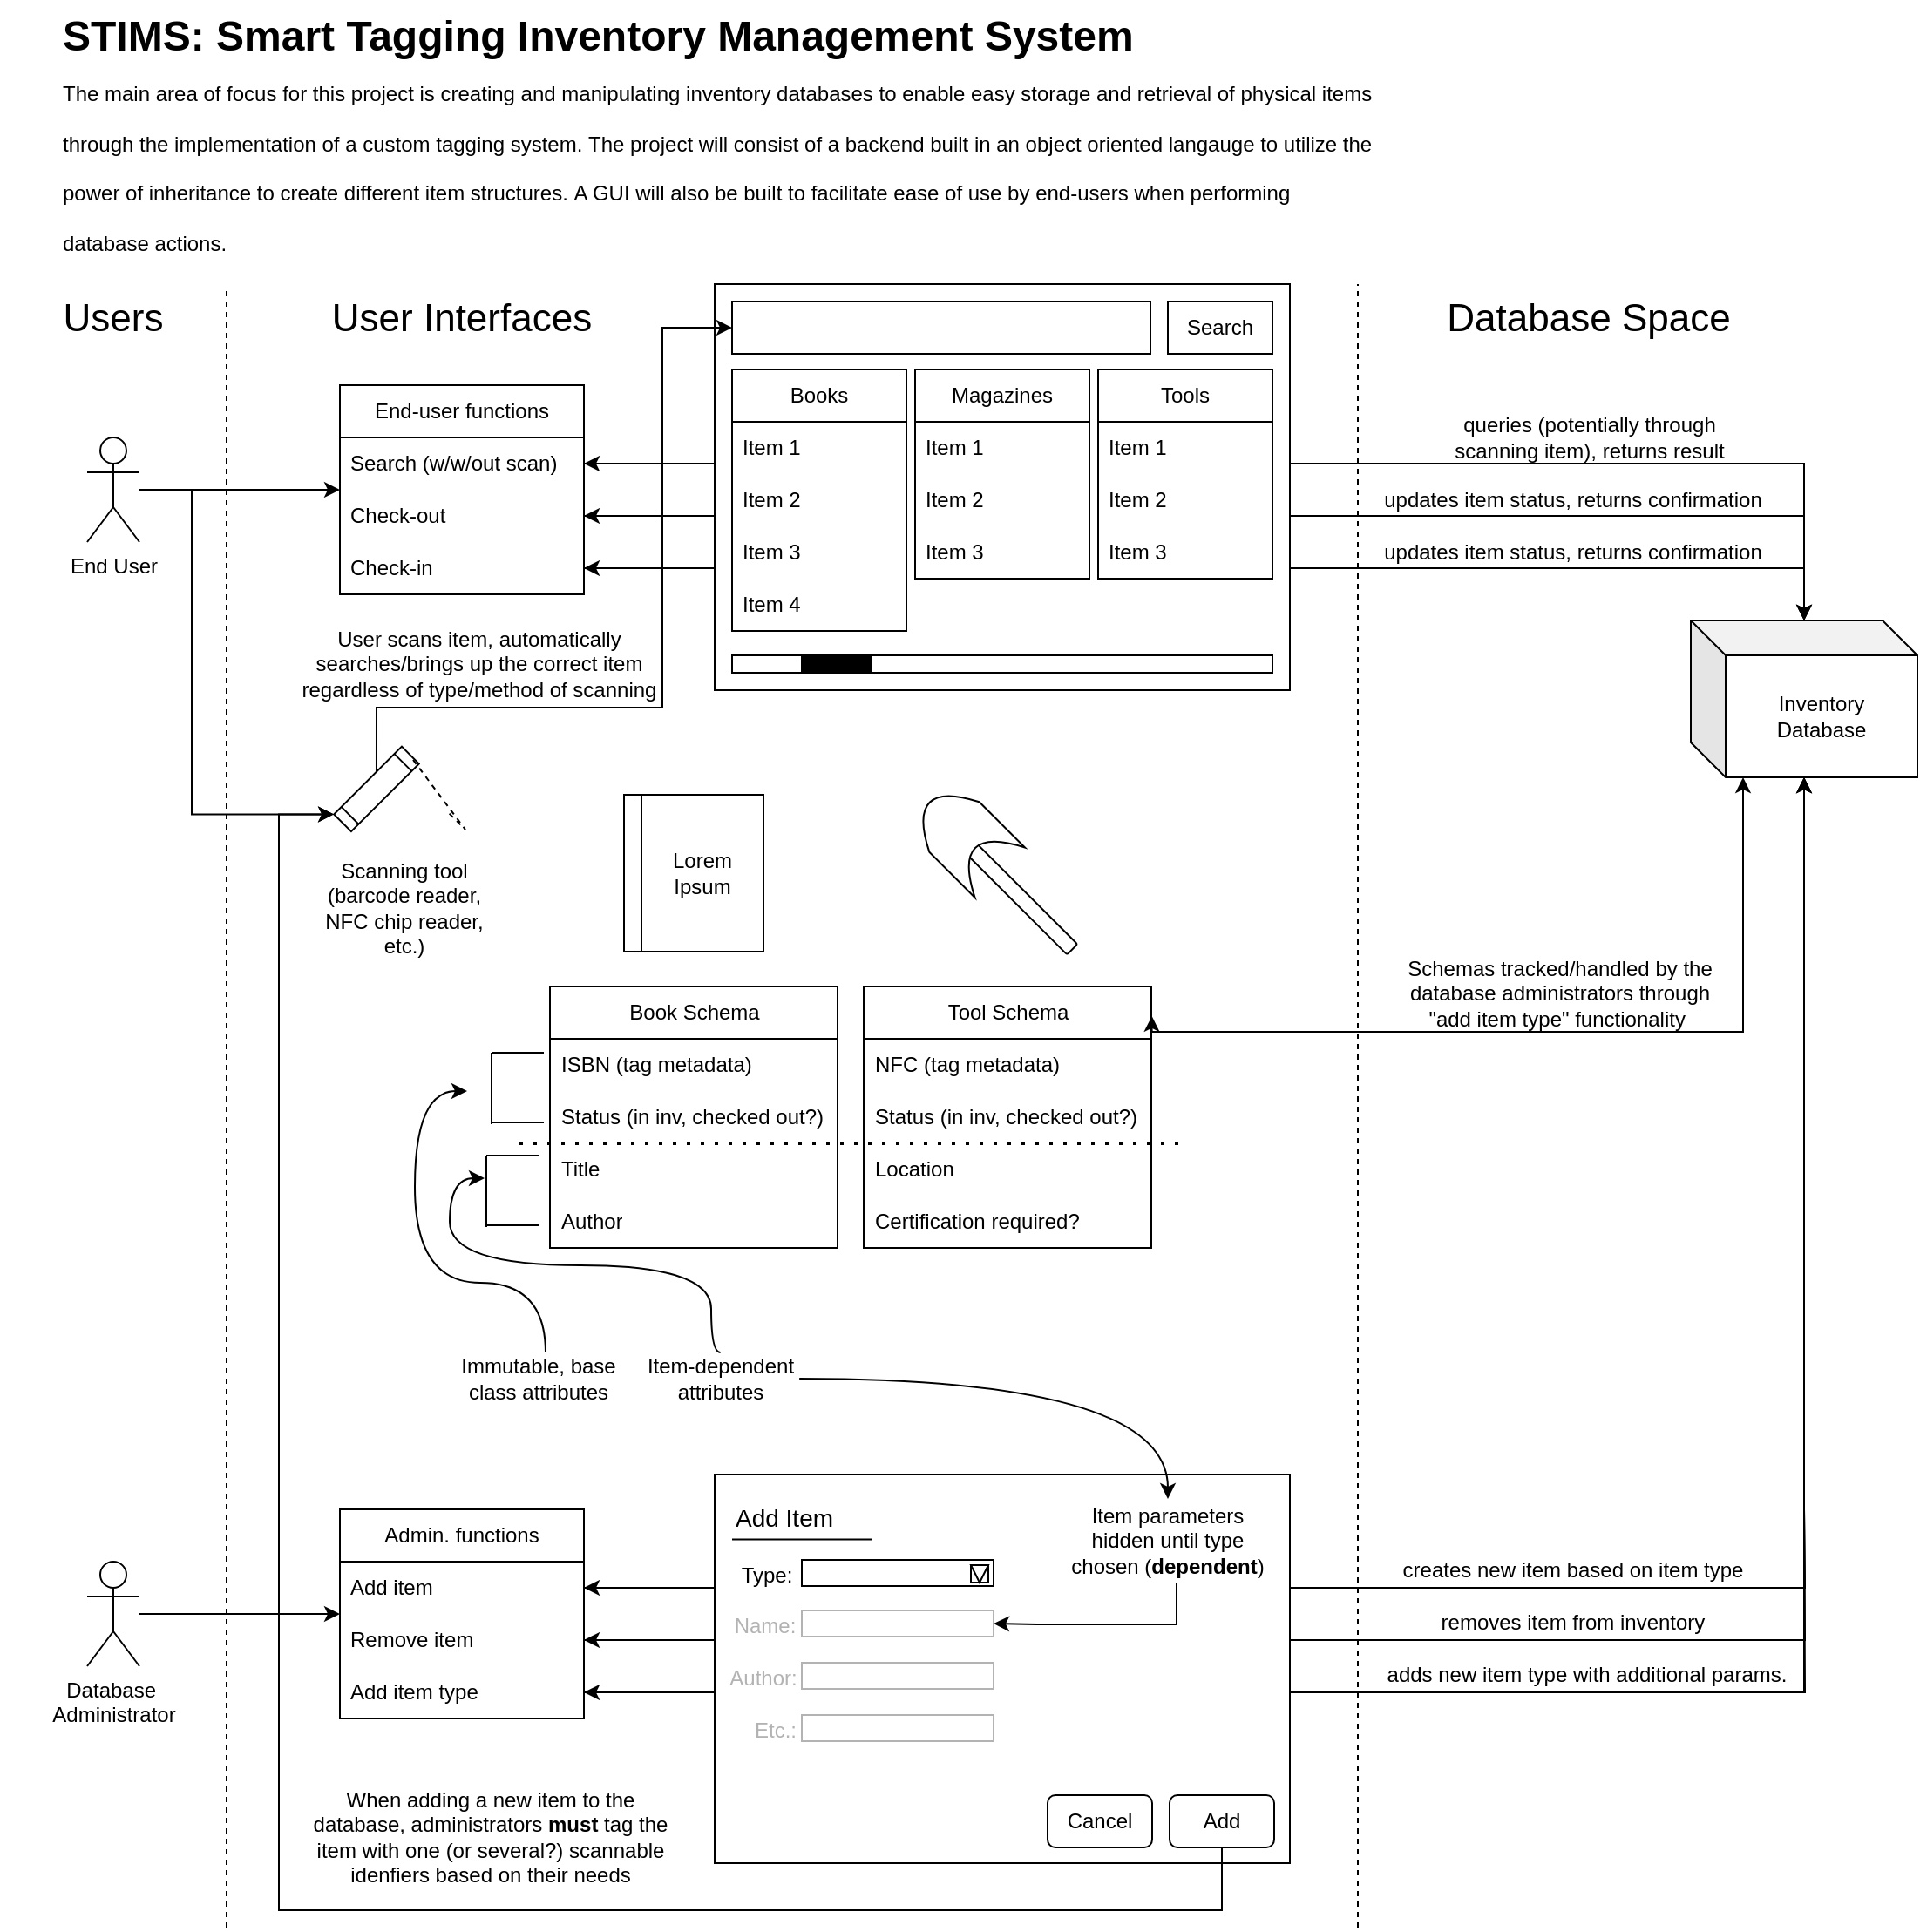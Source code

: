 <mxfile version="24.7.8">
  <diagram name="Page-1" id="jvlIByLQN2yycow2QruO">
    <mxGraphModel dx="1791" dy="2236" grid="1" gridSize="10" guides="1" tooltips="1" connect="1" arrows="1" fold="1" page="1" pageScale="1" pageWidth="850" pageHeight="1100" math="0" shadow="0">
      <root>
        <mxCell id="0" />
        <mxCell id="1" parent="0" />
        <mxCell id="R_dqwmXt6rTbObLlXqyq-1" value="&lt;span style=&quot;color: rgba(0, 0, 0, 0); font-family: monospace; font-size: 0px; text-align: start;&quot;&gt;%3CmxGraphModel%3E%3Croot%3E%3CmxCell%20id%3D%220%22%2F%3E%3CmxCell%20id%3D%221%22%20parent%3D%220%22%2F%3E%3CmxCell%20id%3D%222%22%20style%3D%22edgeStyle%3DorthogonalEdgeStyle%3Brounded%3D0%3BorthogonalLoop%3D1%3BjettySize%3Dauto%3Bhtml%3D1%3B%22%20edge%3D%221%22%20source%3D%223%22%20target%3D%2213%22%20parent%3D%221%22%3E%3CmxGeometry%20relative%3D%221%22%20as%3D%22geometry%22%2F%3E%3C%2FmxCell%3E%3CmxCell%20id%3D%223%22%20value%3D%22End%20User%22%20style%3D%22shape%3DumlActor%3BverticalLabelPosition%3Dbottom%3BverticalAlign%3Dtop%3Bhtml%3D1%3BoutlineConnect%3D0%3B%22%20vertex%3D%221%22%20parent%3D%221%22%3E%3CmxGeometry%20x%3D%22110%22%20y%3D%22165%22%20width%3D%2230%22%20height%3D%2260%22%20as%3D%22geometry%22%2F%3E%3C%2FmxCell%3E%3CmxCell%20id%3D%224%22%20style%3D%22edgeStyle%3DorthogonalEdgeStyle%3Brounded%3D0%3BorthogonalLoop%3D1%3BjettySize%3Dauto%3Bhtml%3D1%3B%22%20edge%3D%221%22%20source%3D%225%22%20target%3D%2220%22%20parent%3D%221%22%3E%3CmxGeometry%20relative%3D%221%22%20as%3D%22geometry%22%2F%3E%3C%2FmxCell%3E%3CmxCell%20id%3D%225%22%20value%3D%22Database%26amp%3Bnbsp%3B%26lt%3Bdiv%26gt%3BAdministrator%26lt%3B%2Fdiv%26gt%3B%22%20style%3D%22shape%3DumlActor%3BverticalLabelPosition%3Dbottom%3BverticalAlign%3Dtop%3Bhtml%3D1%3BoutlineConnect%3D0%3B%22%20vertex%3D%221%22%20parent%3D%221%22%3E%3CmxGeometry%20x%3D%22110%22%20y%3D%22390%22%20width%3D%2230%22%20height%3D%2260%22%20as%3D%22geometry%22%2F%3E%3C%2FmxCell%3E%3CmxCell%20id%3D%226%22%20style%3D%22edgeStyle%3DorthogonalEdgeStyle%3Brounded%3D0%3BorthogonalLoop%3D1%3BjettySize%3Dauto%3Bhtml%3D1%3BentryX%3D1%3BentryY%3D0.5%3BentryDx%3D0%3BentryDy%3D0%3B%22%20edge%3D%221%22%20source%3D%2212%22%20target%3D%2214%22%20parent%3D%221%22%3E%3CmxGeometry%20relative%3D%221%22%20as%3D%22geometry%22%2F%3E%3C%2FmxCell%3E%3CmxCell%20id%3D%227%22%20style%3D%22edgeStyle%3DorthogonalEdgeStyle%3Brounded%3D0%3BorthogonalLoop%3D1%3BjettySize%3Dauto%3Bhtml%3D1%3BentryX%3D1%3BentryY%3D0.5%3BentryDx%3D0%3BentryDy%3D0%3B%22%20edge%3D%221%22%20source%3D%2212%22%20target%3D%2215%22%20parent%3D%221%22%3E%3CmxGeometry%20relative%3D%221%22%20as%3D%22geometry%22%2F%3E%3C%2FmxCell%3E%3CmxCell%20id%3D%228%22%20style%3D%22edgeStyle%3DorthogonalEdgeStyle%3Brounded%3D0%3BorthogonalLoop%3D1%3BjettySize%3Dauto%3Bhtml%3D1%3BentryX%3D1%3BentryY%3D0.5%3BentryDx%3D0%3BentryDy%3D0%3B%22%20edge%3D%221%22%20source%3D%2212%22%20target%3D%2221%22%20parent%3D%221%22%3E%3CmxGeometry%20relative%3D%221%22%20as%3D%22geometry%22%2F%3E%3C%2FmxCell%3E%3CmxCell%20id%3D%229%22%20style%3D%22edgeStyle%3DorthogonalEdgeStyle%3Brounded%3D0%3BorthogonalLoop%3D1%3BjettySize%3Dauto%3Bhtml%3D1%3B%22%20edge%3D%221%22%20source%3D%2212%22%20target%3D%2222%22%20parent%3D%221%22%3E%3CmxGeometry%20relative%3D%221%22%20as%3D%22geometry%22%2F%3E%3C%2FmxCell%3E%3CmxCell%20id%3D%2210%22%20style%3D%22edgeStyle%3DorthogonalEdgeStyle%3Brounded%3D0%3BorthogonalLoop%3D1%3BjettySize%3Dauto%3Bhtml%3D1%3B%22%20edge%3D%221%22%20source%3D%2212%22%20target%3D%2223%22%20parent%3D%221%22%3E%3CmxGeometry%20relative%3D%221%22%20as%3D%22geometry%22%2F%3E%3C%2FmxCell%3E%3CmxCell%20id%3D%2211%22%20style%3D%22edgeStyle%3DorthogonalEdgeStyle%3Brounded%3D0%3BorthogonalLoop%3D1%3BjettySize%3Dauto%3Bhtml%3D1%3BentryX%3D1%3BentryY%3D0.5%3BentryDx%3D0%3BentryDy%3D0%3B%22%20edge%3D%221%22%20source%3D%2212%22%20target%3D%2216%22%20parent%3D%221%22%3E%3CmxGeometry%20relative%3D%221%22%20as%3D%22geometry%22%2F%3E%3C%2FmxCell%3E%3CmxCell%20id%3D%2212%22%20value%3D%22Inventory%26lt%3Bdiv%26gt%3BDatabase%26lt%3B%2Fdiv%26gt%3B%22%20style%3D%22shape%3Dcube%3BwhiteSpace%3Dwrap%3Bhtml%3D1%3BboundedLbl%3D1%3BbackgroundOutline%3D1%3BdarkOpacity%3D0.05%3BdarkOpacity2%3D0.1%3B%22%20vertex%3D%221%22%20parent%3D%221%22%3E%3CmxGeometry%20x%3D%22625%22%20y%3D%22270%22%20width%3D%22130%22%20height%3D%2290%22%20as%3D%22geometry%22%2F%3E%3C%2FmxCell%3E%3CmxCell%20id%3D%2213%22%20value%3D%22End-user%20functions%22%20style%3D%22swimlane%3BfontStyle%3D0%3BchildLayout%3DstackLayout%3Bhorizontal%3D1%3BstartSize%3D30%3BhorizontalStack%3D0%3BresizeParent%3D1%3BresizeParentMax%3D0%3BresizeLast%3D0%3Bcollapsible%3D1%3BmarginBottom%3D0%3BwhiteSpace%3Dwrap%3Bhtml%3D1%3B%22%20vertex%3D%221%22%20parent%3D%221%22%3E%3CmxGeometry%20x%3D%22255%22%20y%3D%22135%22%20width%3D%22140%22%20height%3D%22120%22%20as%3D%22geometry%22%2F%3E%3C%2FmxCell%3E%3CmxCell%20id%3D%2214%22%20value%3D%22Search%20(w%2Fw%2Fout%20scan)%22%20style%3D%22text%3BstrokeColor%3Dnone%3BfillColor%3Dnone%3Balign%3Dleft%3BverticalAlign%3Dmiddle%3BspacingLeft%3D4%3BspacingRight%3D4%3Boverflow%3Dhidden%3Bpoints%3D%5B%5B0%2C0.5%5D%2C%5B1%2C0.5%5D%5D%3BportConstraint%3Deastwest%3Brotatable%3D0%3BwhiteSpace%3Dwrap%3Bhtml%3D1%3B%22%20vertex%3D%221%22%20parent%3D%2213%22%3E%3CmxGeometry%20y%3D%2230%22%20width%3D%22140%22%20height%3D%2230%22%20as%3D%22geometry%22%2F%3E%3C%2FmxCell%3E%3CmxCell%20id%3D%2215%22%20value%3D%22Check-out%22%20style%3D%22text%3BstrokeColor%3Dnone%3BfillColor%3Dnone%3Balign%3Dleft%3BverticalAlign%3Dmiddle%3BspacingLeft%3D4%3BspacingRight%3D4%3Boverflow%3Dhidden%3Bpoints%3D%5B%5B0%2C0.5%5D%2C%5B1%2C0.5%5D%5D%3BportConstraint%3Deastwest%3Brotatable%3D0%3BwhiteSpace%3Dwrap%3Bhtml%3D1%3B%22%20vertex%3D%221%22%20parent%3D%2213%22%3E%3CmxGeometry%20y%3D%2260%22%20width%3D%22140%22%20height%3D%2230%22%20as%3D%22geometry%22%2F%3E%3C%2FmxCell%3E%3CmxCell%20id%3D%2216%22%20value%3D%22Check-in%22%20style%3D%22text%3BstrokeColor%3Dnone%3BfillColor%3Dnone%3Balign%3Dleft%3BverticalAlign%3Dmiddle%3BspacingLeft%3D4%3BspacingRight%3D4%3Boverflow%3Dhidden%3Bpoints%3D%5B%5B0%2C0.5%5D%2C%5B1%2C0.5%5D%5D%3BportConstraint%3Deastwest%3Brotatable%3D0%3BwhiteSpace%3Dwrap%3Bhtml%3D1%3B%22%20vertex%3D%221%22%20parent%3D%2213%22%3E%3CmxGeometry%20y%3D%2290%22%20width%3D%22140%22%20height%3D%2230%22%20as%3D%22geometry%22%2F%3E%3C%2FmxCell%3E%3CmxCell%20id%3D%2217%22%20value%3D%22%22%20style%3D%22endArrow%3Dnone%3Bdashed%3D1%3Bhtml%3D1%3Brounded%3D0%3B%22%20edge%3D%221%22%20parent%3D%221%22%3E%3CmxGeometry%20width%3D%2250%22%20height%3D%2250%22%20relative%3D%221%22%20as%3D%22geometry%22%3E%3CmxPoint%20x%3D%22190%22%20y%3D%22475%22%20as%3D%22sourcePoint%22%2F%3E%3CmxPoint%20x%3D%22190%22%20y%3D%22120%22%20as%3D%22targetPoint%22%2F%3E%3C%2FmxGeometry%3E%3C%2FmxCell%3E%3CmxCell%20id%3D%2218%22%20value%3D%22Users%22%20style%3D%22text%3Bhtml%3D1%3Balign%3Dcenter%3BverticalAlign%3Dmiddle%3BwhiteSpace%3Dwrap%3Brounded%3D0%3BfontSize%3D15%3B%22%20vertex%3D%221%22%20parent%3D%221%22%3E%3CmxGeometry%20x%3D%2275%22%20y%3D%2277%22%20width%3D%22100%22%20height%3D%2240%22%20as%3D%22geometry%22%2F%3E%3C%2FmxCell%3E%3CmxCell%20id%3D%2219%22%20value%3D%22Graphical%20User%20Interface%22%20style%3D%22text%3Bhtml%3D1%3Balign%3Dcenter%3BverticalAlign%3Dmiddle%3BwhiteSpace%3Dwrap%3Brounded%3D0%3BfontSize%3D15%3B%22%20vertex%3D%221%22%20parent%3D%221%22%3E%3CmxGeometry%20x%3D%22240%22%20y%3D%2277%22%20width%3D%22170%22%20height%3D%2240%22%20as%3D%22geometry%22%2F%3E%3C%2FmxCell%3E%3CmxCell%20id%3D%2220%22%20value%3D%22Admin.%20functions%22%20style%3D%22swimlane%3BfontStyle%3D0%3BchildLayout%3DstackLayout%3Bhorizontal%3D1%3BstartSize%3D30%3BhorizontalStack%3D0%3BresizeParent%3D1%3BresizeParentMax%3D0%3BresizeLast%3D0%3Bcollapsible%3D1%3BmarginBottom%3D0%3BwhiteSpace%3Dwrap%3Bhtml%3D1%3B%22%20vertex%3D%221%22%20parent%3D%221%22%3E%3CmxGeometry%20x%3D%22255%22%20y%3D%22360%22%20width%3D%22140%22%20height%3D%22120%22%20as%3D%22geometry%22%2F%3E%3C%2FmxCell%3E%3CmxCell%20id%3D%2221%22%20value%3D%22Add%20item%22%20style%3D%22text%3BstrokeColor%3Dnone%3BfillColor%3Dnone%3Balign%3Dleft%3BverticalAlign%3Dmiddle%3BspacingLeft%3D4%3BspacingRight%3D4%3Boverflow%3Dhidden%3Bpoints%3D%5B%5B0%2C0.5%5D%2C%5B1%2C0.5%5D%5D%3BportConstraint%3Deastwest%3Brotatable%3D0%3BwhiteSpace%3Dwrap%3Bhtml%3D1%3B%22%20vertex%3D%221%22%20parent%3D%2220%22%3E%3CmxGeometry%20y%3D%2230%22%20width%3D%22140%22%20height%3D%2230%22%20as%3D%22geometry%22%2F%3E%3C%2FmxCell%3E%3CmxCell%20id%3D%2222%22%20value%3D%22Remove%20item%22%20style%3D%22text%3BstrokeColor%3Dnone%3BfillColor%3Dnone%3Balign%3Dleft%3BverticalAlign%3Dmiddle%3BspacingLeft%3D4%3BspacingRight%3D4%3Boverflow%3Dhidden%3Bpoints%3D%5B%5B0%2C0.5%5D%2C%5B1%2C0.5%5D%5D%3BportConstraint%3Deastwest%3Brotatable%3D0%3BwhiteSpace%3Dwrap%3Bhtml%3D1%3B%22%20vertex%3D%221%22%20parent%3D%2220%22%3E%3CmxGeometry%20y%3D%2260%22%20width%3D%22140%22%20height%3D%2230%22%20as%3D%22geometry%22%2F%3E%3C%2FmxCell%3E%3CmxCell%20id%3D%2223%22%20value%3D%22Add%20item%20type%22%20style%3D%22text%3BstrokeColor%3Dnone%3BfillColor%3Dnone%3Balign%3Dleft%3BverticalAlign%3Dmiddle%3BspacingLeft%3D4%3BspacingRight%3D4%3Boverflow%3Dhidden%3Bpoints%3D%5B%5B0%2C0.5%5D%2C%5B1%2C0.5%5D%5D%3BportConstraint%3Deastwest%3Brotatable%3D0%3BwhiteSpace%3Dwrap%3Bhtml%3D1%3B%22%20vertex%3D%221%22%20parent%3D%2220%22%3E%3CmxGeometry%20y%3D%2290%22%20width%3D%22140%22%20height%3D%2230%22%20as%3D%22geometry%22%2F%3E%3C%2FmxCell%3E%3CmxCell%20id%3D%2224%22%20value%3D%22%22%20style%3D%22endArrow%3Dnone%3Bdashed%3D1%3Bhtml%3D1%3Brounded%3D0%3B%22%20edge%3D%221%22%20parent%3D%221%22%3E%3CmxGeometry%20width%3D%2250%22%20height%3D%2250%22%20relative%3D%221%22%20as%3D%22geometry%22%3E%3CmxPoint%20x%3D%22440%22%20y%3D%22480%22%20as%3D%22sourcePoint%22%2F%3E%3CmxPoint%20x%3D%22440%22%20y%3D%22120%22%20as%3D%22targetPoint%22%2F%3E%3C%2FmxGeometry%3E%3C%2FmxCell%3E%3CmxCell%20id%3D%2225%22%20value%3D%22Database%20Space%22%20style%3D%22text%3Bhtml%3D1%3Balign%3Dcenter%3BverticalAlign%3Dmiddle%3BwhiteSpace%3Dwrap%3Brounded%3D0%3BfontSize%3D15%3B%22%20vertex%3D%221%22%20parent%3D%221%22%3E%3CmxGeometry%20x%3D%22490%22%20y%3D%2277%22%20width%3D%22135%22%20height%3D%2240%22%20as%3D%22geometry%22%2F%3E%3C%2FmxCell%3E%3CmxCell%20id%3D%2226%22%20style%3D%22edgeStyle%3DorthogonalEdgeStyle%3Brounded%3D0%3BorthogonalLoop%3D1%3BjettySize%3Dauto%3Bhtml%3D1%3B%22%20edge%3D%221%22%20source%3D%2214%22%20target%3D%2212%22%20parent%3D%221%22%3E%3CmxGeometry%20relative%3D%221%22%20as%3D%22geometry%22%2F%3E%3C%2FmxCell%3E%3CmxCell%20id%3D%2227%22%20value%3D%22queries%20(potentially%20through%20scanning%20item)%2C%20returns%20result%22%20style%3D%22text%3Bhtml%3D1%3Balign%3Dcenter%3BverticalAlign%3Dmiddle%3BwhiteSpace%3Dwrap%3Brounded%3D0%3B%22%20vertex%3D%221%22%20parent%3D%221%22%3E%3CmxGeometry%20x%3D%22482.5%22%20y%3D%22150%22%20width%3D%22167.5%22%20height%3D%2230%22%20as%3D%22geometry%22%2F%3E%3C%2FmxCell%3E%3CmxCell%20id%3D%2228%22%20style%3D%22edgeStyle%3DorthogonalEdgeStyle%3Brounded%3D0%3BorthogonalLoop%3D1%3BjettySize%3Dauto%3Bhtml%3D1%3B%22%20edge%3D%221%22%20source%3D%2215%22%20target%3D%2212%22%20parent%3D%221%22%3E%3CmxGeometry%20relative%3D%221%22%20as%3D%22geometry%22%2F%3E%3C%2FmxCell%3E%3CmxCell%20id%3D%2229%22%20value%3D%22updates%20item%20status%2C%20returns%20confirmation%22%20style%3D%22text%3Bhtml%3D1%3Balign%3Dcenter%3BverticalAlign%3Dmiddle%3BwhiteSpace%3Dwrap%3Brounded%3D0%3B%22%20vertex%3D%221%22%20parent%3D%221%22%3E%3CmxGeometry%20x%3D%22425%22%20y%3D%22186%22%20width%3D%22265%22%20height%3D%2230%22%20as%3D%22geometry%22%2F%3E%3C%2FmxCell%3E%3CmxCell%20id%3D%2230%22%20style%3D%22edgeStyle%3DorthogonalEdgeStyle%3Brounded%3D0%3BorthogonalLoop%3D1%3BjettySize%3Dauto%3Bhtml%3D1%3B%22%20edge%3D%221%22%20source%3D%2221%22%20target%3D%2212%22%20parent%3D%221%22%3E%3CmxGeometry%20relative%3D%221%22%20as%3D%22geometry%22%2F%3E%3C%2FmxCell%3E%3CmxCell%20id%3D%2231%22%20style%3D%22edgeStyle%3DorthogonalEdgeStyle%3Brounded%3D0%3BorthogonalLoop%3D1%3BjettySize%3Dauto%3Bhtml%3D1%3B%22%20edge%3D%221%22%20source%3D%2222%22%20target%3D%2212%22%20parent%3D%221%22%3E%3CmxGeometry%20relative%3D%221%22%20as%3D%22geometry%22%2F%3E%3C%2FmxCell%3E%3CmxCell%20id%3D%2232%22%20style%3D%22edgeStyle%3DorthogonalEdgeStyle%3Brounded%3D0%3BorthogonalLoop%3D1%3BjettySize%3Dauto%3Bhtml%3D1%3B%22%20edge%3D%221%22%20source%3D%2223%22%20target%3D%2212%22%20parent%3D%221%22%3E%3CmxGeometry%20relative%3D%221%22%20as%3D%22geometry%22%2F%3E%3C%2FmxCell%3E%3CmxCell%20id%3D%2233%22%20style%3D%22edgeStyle%3DorthogonalEdgeStyle%3Brounded%3D0%3BorthogonalLoop%3D1%3BjettySize%3Dauto%3Bhtml%3D1%3B%22%20edge%3D%221%22%20source%3D%2216%22%20target%3D%2212%22%20parent%3D%221%22%3E%3CmxGeometry%20relative%3D%221%22%20as%3D%22geometry%22%2F%3E%3C%2FmxCell%3E%3CmxCell%20id%3D%2234%22%20value%3D%22updates%20item%20status%2C%20returns%20confirmation%22%20style%3D%22text%3Bhtml%3D1%3Balign%3Dcenter%3BverticalAlign%3Dmiddle%3BwhiteSpace%3Dwrap%3Brounded%3D0%3B%22%20vertex%3D%221%22%20parent%3D%221%22%3E%3CmxGeometry%20x%3D%22425%22%20y%3D%22216%22%20width%3D%22265%22%20height%3D%2230%22%20as%3D%22geometry%22%2F%3E%3C%2FmxCell%3E%3CmxCell%20id%3D%2235%22%20value%3D%22creates%20new%20item%20based%20on%20item%20type%22%20style%3D%22text%3Bhtml%3D1%3Balign%3Dcenter%3BverticalAlign%3Dmiddle%3BwhiteSpace%3Dwrap%3Brounded%3D0%3B%22%20vertex%3D%221%22%20parent%3D%221%22%3E%3CmxGeometry%20x%3D%22425%22%20y%3D%22380%22%20width%3D%22265%22%20height%3D%2230%22%20as%3D%22geometry%22%2F%3E%3C%2FmxCell%3E%3CmxCell%20id%3D%2236%22%20value%3D%22removes%20item%20from%20inventory%22%20style%3D%22text%3Bhtml%3D1%3Balign%3Dcenter%3BverticalAlign%3Dmiddle%3BwhiteSpace%3Dwrap%3Brounded%3D0%3B%22%20vertex%3D%221%22%20parent%3D%221%22%3E%3CmxGeometry%20x%3D%22425%22%20y%3D%22410%22%20width%3D%22265%22%20height%3D%2230%22%20as%3D%22geometry%22%2F%3E%3C%2FmxCell%3E%3CmxCell%20id%3D%2237%22%20value%3D%22adds%20new%20item%20type%20with%20additional%20params.%22%20style%3D%22text%3Bhtml%3D1%3Balign%3Dcenter%3BverticalAlign%3Dmiddle%3BwhiteSpace%3Dwrap%3Brounded%3D0%3B%22%20vertex%3D%221%22%20parent%3D%221%22%3E%3CmxGeometry%20x%3D%22433%22%20y%3D%22440%22%20width%3D%22265%22%20height%3D%2230%22%20as%3D%22geometry%22%2F%3E%3C%2FmxCell%3E%3C%2Froot%3E%3C%2FmxGraphModel%3E&lt;/span&gt;" style="text;html=1;align=center;verticalAlign=middle;resizable=0;points=[];autosize=1;strokeColor=none;fillColor=none;" parent="1" vertex="1">
          <mxGeometry x="60" y="138" width="20" height="30" as="geometry" />
        </mxCell>
        <mxCell id="R_dqwmXt6rTbObLlXqyq-2" style="edgeStyle=orthogonalEdgeStyle;rounded=0;orthogonalLoop=1;jettySize=auto;html=1;" parent="1" source="R_dqwmXt6rTbObLlXqyq-3" target="R_dqwmXt6rTbObLlXqyq-13" edge="1">
          <mxGeometry relative="1" as="geometry" />
        </mxCell>
        <mxCell id="j-hy3Fhhmm9KlKnblh2B-6" style="edgeStyle=orthogonalEdgeStyle;rounded=0;orthogonalLoop=1;jettySize=auto;html=1;entryX=0;entryY=0;entryDx=0;entryDy=0;" parent="1" source="R_dqwmXt6rTbObLlXqyq-3" target="j-hy3Fhhmm9KlKnblh2B-1" edge="1">
          <mxGeometry relative="1" as="geometry">
            <Array as="points">
              <mxPoint x="170" y="195" />
              <mxPoint x="170" y="381" />
            </Array>
          </mxGeometry>
        </mxCell>
        <mxCell id="R_dqwmXt6rTbObLlXqyq-3" value="End User" style="shape=umlActor;verticalLabelPosition=bottom;verticalAlign=top;html=1;outlineConnect=0;" parent="1" vertex="1">
          <mxGeometry x="110" y="165" width="30" height="60" as="geometry" />
        </mxCell>
        <mxCell id="R_dqwmXt6rTbObLlXqyq-4" style="edgeStyle=orthogonalEdgeStyle;rounded=0;orthogonalLoop=1;jettySize=auto;html=1;" parent="1" source="R_dqwmXt6rTbObLlXqyq-5" target="R_dqwmXt6rTbObLlXqyq-20" edge="1">
          <mxGeometry relative="1" as="geometry" />
        </mxCell>
        <mxCell id="R_dqwmXt6rTbObLlXqyq-5" value="Database&amp;nbsp;&lt;div&gt;Administrator&lt;/div&gt;" style="shape=umlActor;verticalLabelPosition=bottom;verticalAlign=top;html=1;outlineConnect=0;" parent="1" vertex="1">
          <mxGeometry x="110" y="810" width="30" height="60" as="geometry" />
        </mxCell>
        <mxCell id="R_dqwmXt6rTbObLlXqyq-6" style="edgeStyle=orthogonalEdgeStyle;rounded=0;orthogonalLoop=1;jettySize=auto;html=1;entryX=1;entryY=0.5;entryDx=0;entryDy=0;" parent="1" source="R_dqwmXt6rTbObLlXqyq-12" target="R_dqwmXt6rTbObLlXqyq-14" edge="1">
          <mxGeometry relative="1" as="geometry" />
        </mxCell>
        <mxCell id="R_dqwmXt6rTbObLlXqyq-7" style="edgeStyle=orthogonalEdgeStyle;rounded=0;orthogonalLoop=1;jettySize=auto;html=1;entryX=1;entryY=0.5;entryDx=0;entryDy=0;" parent="1" source="R_dqwmXt6rTbObLlXqyq-12" target="R_dqwmXt6rTbObLlXqyq-15" edge="1">
          <mxGeometry relative="1" as="geometry" />
        </mxCell>
        <mxCell id="R_dqwmXt6rTbObLlXqyq-8" style="edgeStyle=orthogonalEdgeStyle;rounded=0;orthogonalLoop=1;jettySize=auto;html=1;entryX=1;entryY=0.5;entryDx=0;entryDy=0;" parent="1" target="R_dqwmXt6rTbObLlXqyq-21" edge="1">
          <mxGeometry relative="1" as="geometry">
            <mxPoint x="1095" y="780" as="sourcePoint" />
          </mxGeometry>
        </mxCell>
        <mxCell id="R_dqwmXt6rTbObLlXqyq-9" style="edgeStyle=orthogonalEdgeStyle;rounded=0;orthogonalLoop=1;jettySize=auto;html=1;" parent="1" target="R_dqwmXt6rTbObLlXqyq-22" edge="1">
          <mxGeometry relative="1" as="geometry">
            <mxPoint x="1095" y="780" as="sourcePoint" />
          </mxGeometry>
        </mxCell>
        <mxCell id="R_dqwmXt6rTbObLlXqyq-10" style="edgeStyle=orthogonalEdgeStyle;rounded=0;orthogonalLoop=1;jettySize=auto;html=1;" parent="1" target="R_dqwmXt6rTbObLlXqyq-23" edge="1">
          <mxGeometry relative="1" as="geometry">
            <mxPoint x="1095" y="780" as="sourcePoint" />
          </mxGeometry>
        </mxCell>
        <mxCell id="R_dqwmXt6rTbObLlXqyq-11" style="edgeStyle=orthogonalEdgeStyle;rounded=0;orthogonalLoop=1;jettySize=auto;html=1;entryX=1;entryY=0.5;entryDx=0;entryDy=0;" parent="1" source="R_dqwmXt6rTbObLlXqyq-12" target="R_dqwmXt6rTbObLlXqyq-16" edge="1">
          <mxGeometry relative="1" as="geometry" />
        </mxCell>
        <mxCell id="R_dqwmXt6rTbObLlXqyq-12" value="Inventory&lt;div&gt;Database&lt;/div&gt;" style="shape=cube;whiteSpace=wrap;html=1;boundedLbl=1;backgroundOutline=1;darkOpacity=0.05;darkOpacity2=0.1;" parent="1" vertex="1">
          <mxGeometry x="1030" y="270" width="130" height="90" as="geometry" />
        </mxCell>
        <mxCell id="R_dqwmXt6rTbObLlXqyq-13" value="End-user functions" style="swimlane;fontStyle=0;childLayout=stackLayout;horizontal=1;startSize=30;horizontalStack=0;resizeParent=1;resizeParentMax=0;resizeLast=0;collapsible=1;marginBottom=0;whiteSpace=wrap;html=1;" parent="1" vertex="1">
          <mxGeometry x="255" y="135" width="140" height="120" as="geometry" />
        </mxCell>
        <mxCell id="R_dqwmXt6rTbObLlXqyq-14" value="Search (w/w/out scan)" style="text;strokeColor=none;fillColor=none;align=left;verticalAlign=middle;spacingLeft=4;spacingRight=4;overflow=hidden;points=[[0,0.5],[1,0.5]];portConstraint=eastwest;rotatable=0;whiteSpace=wrap;html=1;" parent="R_dqwmXt6rTbObLlXqyq-13" vertex="1">
          <mxGeometry y="30" width="140" height="30" as="geometry" />
        </mxCell>
        <mxCell id="R_dqwmXt6rTbObLlXqyq-15" value="Check-out" style="text;strokeColor=none;fillColor=none;align=left;verticalAlign=middle;spacingLeft=4;spacingRight=4;overflow=hidden;points=[[0,0.5],[1,0.5]];portConstraint=eastwest;rotatable=0;whiteSpace=wrap;html=1;" parent="R_dqwmXt6rTbObLlXqyq-13" vertex="1">
          <mxGeometry y="60" width="140" height="30" as="geometry" />
        </mxCell>
        <mxCell id="R_dqwmXt6rTbObLlXqyq-16" value="Check-in" style="text;strokeColor=none;fillColor=none;align=left;verticalAlign=middle;spacingLeft=4;spacingRight=4;overflow=hidden;points=[[0,0.5],[1,0.5]];portConstraint=eastwest;rotatable=0;whiteSpace=wrap;html=1;" parent="R_dqwmXt6rTbObLlXqyq-13" vertex="1">
          <mxGeometry y="90" width="140" height="30" as="geometry" />
        </mxCell>
        <mxCell id="R_dqwmXt6rTbObLlXqyq-17" value="" style="endArrow=none;dashed=1;html=1;rounded=0;" parent="1" edge="1">
          <mxGeometry width="50" height="50" relative="1" as="geometry">
            <mxPoint x="190" y="1020" as="sourcePoint" />
            <mxPoint x="190" y="80" as="targetPoint" />
          </mxGeometry>
        </mxCell>
        <mxCell id="R_dqwmXt6rTbObLlXqyq-18" value="&lt;font style=&quot;font-size: 22px;&quot;&gt;Users&lt;/font&gt;" style="text;html=1;align=center;verticalAlign=middle;whiteSpace=wrap;rounded=0;fontSize=15;" parent="1" vertex="1">
          <mxGeometry x="75" y="77" width="100" height="40" as="geometry" />
        </mxCell>
        <mxCell id="R_dqwmXt6rTbObLlXqyq-19" value="&lt;font style=&quot;font-size: 22px;&quot;&gt;User Interfaces&lt;/font&gt;" style="text;html=1;align=center;verticalAlign=middle;whiteSpace=wrap;rounded=0;fontSize=15;" parent="1" vertex="1">
          <mxGeometry x="240" y="77" width="170" height="40" as="geometry" />
        </mxCell>
        <mxCell id="R_dqwmXt6rTbObLlXqyq-20" value="Admin. functions" style="swimlane;fontStyle=0;childLayout=stackLayout;horizontal=1;startSize=30;horizontalStack=0;resizeParent=1;resizeParentMax=0;resizeLast=0;collapsible=1;marginBottom=0;whiteSpace=wrap;html=1;" parent="1" vertex="1">
          <mxGeometry x="255" y="780" width="140" height="120" as="geometry" />
        </mxCell>
        <mxCell id="R_dqwmXt6rTbObLlXqyq-21" value="Add item" style="text;strokeColor=none;fillColor=none;align=left;verticalAlign=middle;spacingLeft=4;spacingRight=4;overflow=hidden;points=[[0,0.5],[1,0.5]];portConstraint=eastwest;rotatable=0;whiteSpace=wrap;html=1;" parent="R_dqwmXt6rTbObLlXqyq-20" vertex="1">
          <mxGeometry y="30" width="140" height="30" as="geometry" />
        </mxCell>
        <mxCell id="R_dqwmXt6rTbObLlXqyq-22" value="Remove item" style="text;strokeColor=none;fillColor=none;align=left;verticalAlign=middle;spacingLeft=4;spacingRight=4;overflow=hidden;points=[[0,0.5],[1,0.5]];portConstraint=eastwest;rotatable=0;whiteSpace=wrap;html=1;" parent="R_dqwmXt6rTbObLlXqyq-20" vertex="1">
          <mxGeometry y="60" width="140" height="30" as="geometry" />
        </mxCell>
        <mxCell id="R_dqwmXt6rTbObLlXqyq-23" value="Add item type" style="text;strokeColor=none;fillColor=none;align=left;verticalAlign=middle;spacingLeft=4;spacingRight=4;overflow=hidden;points=[[0,0.5],[1,0.5]];portConstraint=eastwest;rotatable=0;whiteSpace=wrap;html=1;" parent="R_dqwmXt6rTbObLlXqyq-20" vertex="1">
          <mxGeometry y="90" width="140" height="30" as="geometry" />
        </mxCell>
        <mxCell id="R_dqwmXt6rTbObLlXqyq-24" value="" style="endArrow=none;dashed=1;html=1;rounded=0;" parent="1" edge="1">
          <mxGeometry width="50" height="50" relative="1" as="geometry">
            <mxPoint x="839" y="1020" as="sourcePoint" />
            <mxPoint x="839" y="77" as="targetPoint" />
          </mxGeometry>
        </mxCell>
        <mxCell id="R_dqwmXt6rTbObLlXqyq-25" value="&lt;font style=&quot;font-size: 22px;&quot;&gt;Database Space&lt;/font&gt;" style="text;html=1;align=center;verticalAlign=middle;whiteSpace=wrap;rounded=0;fontSize=15;" parent="1" vertex="1">
          <mxGeometry x="883.75" y="77" width="175" height="40" as="geometry" />
        </mxCell>
        <mxCell id="R_dqwmXt6rTbObLlXqyq-26" style="edgeStyle=orthogonalEdgeStyle;rounded=0;orthogonalLoop=1;jettySize=auto;html=1;" parent="1" source="R_dqwmXt6rTbObLlXqyq-14" target="R_dqwmXt6rTbObLlXqyq-12" edge="1">
          <mxGeometry relative="1" as="geometry" />
        </mxCell>
        <mxCell id="R_dqwmXt6rTbObLlXqyq-27" value="queries (potentially through scanning item), returns result" style="text;html=1;align=center;verticalAlign=middle;whiteSpace=wrap;rounded=0;" parent="1" vertex="1">
          <mxGeometry x="887.5" y="150" width="167.5" height="30" as="geometry" />
        </mxCell>
        <mxCell id="R_dqwmXt6rTbObLlXqyq-28" style="edgeStyle=orthogonalEdgeStyle;rounded=0;orthogonalLoop=1;jettySize=auto;html=1;" parent="1" source="R_dqwmXt6rTbObLlXqyq-15" target="R_dqwmXt6rTbObLlXqyq-12" edge="1">
          <mxGeometry relative="1" as="geometry" />
        </mxCell>
        <mxCell id="R_dqwmXt6rTbObLlXqyq-29" value="updates item status, returns confirmation" style="text;html=1;align=center;verticalAlign=middle;whiteSpace=wrap;rounded=0;" parent="1" vertex="1">
          <mxGeometry x="830" y="186" width="265" height="30" as="geometry" />
        </mxCell>
        <mxCell id="R_dqwmXt6rTbObLlXqyq-30" style="edgeStyle=orthogonalEdgeStyle;rounded=0;orthogonalLoop=1;jettySize=auto;html=1;" parent="1" source="R_dqwmXt6rTbObLlXqyq-21" target="R_dqwmXt6rTbObLlXqyq-12" edge="1">
          <mxGeometry relative="1" as="geometry">
            <mxPoint x="1095" y="640" as="targetPoint" />
          </mxGeometry>
        </mxCell>
        <mxCell id="R_dqwmXt6rTbObLlXqyq-31" style="edgeStyle=orthogonalEdgeStyle;rounded=0;orthogonalLoop=1;jettySize=auto;html=1;" parent="1" source="R_dqwmXt6rTbObLlXqyq-22" target="R_dqwmXt6rTbObLlXqyq-12" edge="1">
          <mxGeometry relative="1" as="geometry">
            <mxPoint x="1095" y="640" as="targetPoint" />
          </mxGeometry>
        </mxCell>
        <mxCell id="R_dqwmXt6rTbObLlXqyq-32" style="edgeStyle=orthogonalEdgeStyle;rounded=0;orthogonalLoop=1;jettySize=auto;html=1;" parent="1" source="R_dqwmXt6rTbObLlXqyq-23" target="R_dqwmXt6rTbObLlXqyq-12" edge="1">
          <mxGeometry relative="1" as="geometry">
            <mxPoint x="1095" y="640" as="targetPoint" />
          </mxGeometry>
        </mxCell>
        <mxCell id="R_dqwmXt6rTbObLlXqyq-33" style="edgeStyle=orthogonalEdgeStyle;rounded=0;orthogonalLoop=1;jettySize=auto;html=1;" parent="1" source="R_dqwmXt6rTbObLlXqyq-16" target="R_dqwmXt6rTbObLlXqyq-12" edge="1">
          <mxGeometry relative="1" as="geometry" />
        </mxCell>
        <mxCell id="R_dqwmXt6rTbObLlXqyq-34" value="updates item status, returns confirmation" style="text;html=1;align=center;verticalAlign=middle;whiteSpace=wrap;rounded=0;" parent="1" vertex="1">
          <mxGeometry x="830" y="216" width="265" height="30" as="geometry" />
        </mxCell>
        <mxCell id="R_dqwmXt6rTbObLlXqyq-35" value="creates new item based on item type" style="text;html=1;align=center;verticalAlign=middle;whiteSpace=wrap;rounded=0;" parent="1" vertex="1">
          <mxGeometry x="830" y="800" width="265" height="30" as="geometry" />
        </mxCell>
        <mxCell id="R_dqwmXt6rTbObLlXqyq-36" value="removes item from inventory" style="text;html=1;align=center;verticalAlign=middle;whiteSpace=wrap;rounded=0;" parent="1" vertex="1">
          <mxGeometry x="830" y="830" width="265" height="30" as="geometry" />
        </mxCell>
        <mxCell id="R_dqwmXt6rTbObLlXqyq-37" value="adds new item type with additional params." style="text;html=1;align=center;verticalAlign=middle;whiteSpace=wrap;rounded=0;" parent="1" vertex="1">
          <mxGeometry x="838" y="860" width="265" height="30" as="geometry" />
        </mxCell>
        <mxCell id="R_dqwmXt6rTbObLlXqyq-38" value="" style="rounded=0;whiteSpace=wrap;html=1;" parent="1" vertex="1">
          <mxGeometry x="470" y="77" width="330" height="233" as="geometry" />
        </mxCell>
        <mxCell id="R_dqwmXt6rTbObLlXqyq-39" value="" style="rounded=0;whiteSpace=wrap;html=1;" parent="1" vertex="1">
          <mxGeometry x="470" y="760" width="330" height="223" as="geometry" />
        </mxCell>
        <mxCell id="R_dqwmXt6rTbObLlXqyq-43" value="Search" style="rounded=0;whiteSpace=wrap;html=1;" parent="1" vertex="1">
          <mxGeometry x="730" y="87" width="60" height="30" as="geometry" />
        </mxCell>
        <mxCell id="R_dqwmXt6rTbObLlXqyq-45" value="" style="rounded=0;whiteSpace=wrap;html=1;" parent="1" vertex="1">
          <mxGeometry x="480" y="87" width="240" height="30" as="geometry" />
        </mxCell>
        <mxCell id="R_dqwmXt6rTbObLlXqyq-46" value="Books" style="swimlane;fontStyle=0;childLayout=stackLayout;horizontal=1;startSize=30;horizontalStack=0;resizeParent=1;resizeParentMax=0;resizeLast=0;collapsible=1;marginBottom=0;whiteSpace=wrap;html=1;" parent="1" vertex="1">
          <mxGeometry x="480" y="126" width="100" height="150" as="geometry" />
        </mxCell>
        <mxCell id="R_dqwmXt6rTbObLlXqyq-47" value="Item 1" style="text;strokeColor=none;fillColor=none;align=left;verticalAlign=middle;spacingLeft=4;spacingRight=4;overflow=hidden;points=[[0,0.5],[1,0.5]];portConstraint=eastwest;rotatable=0;whiteSpace=wrap;html=1;" parent="R_dqwmXt6rTbObLlXqyq-46" vertex="1">
          <mxGeometry y="30" width="100" height="30" as="geometry" />
        </mxCell>
        <mxCell id="R_dqwmXt6rTbObLlXqyq-48" value="Item 2" style="text;strokeColor=none;fillColor=none;align=left;verticalAlign=middle;spacingLeft=4;spacingRight=4;overflow=hidden;points=[[0,0.5],[1,0.5]];portConstraint=eastwest;rotatable=0;whiteSpace=wrap;html=1;" parent="R_dqwmXt6rTbObLlXqyq-46" vertex="1">
          <mxGeometry y="60" width="100" height="30" as="geometry" />
        </mxCell>
        <mxCell id="R_dqwmXt6rTbObLlXqyq-49" value="Item 3" style="text;strokeColor=none;fillColor=none;align=left;verticalAlign=middle;spacingLeft=4;spacingRight=4;overflow=hidden;points=[[0,0.5],[1,0.5]];portConstraint=eastwest;rotatable=0;whiteSpace=wrap;html=1;" parent="R_dqwmXt6rTbObLlXqyq-46" vertex="1">
          <mxGeometry y="90" width="100" height="30" as="geometry" />
        </mxCell>
        <mxCell id="R_dqwmXt6rTbObLlXqyq-60" value="Item 4" style="text;strokeColor=none;fillColor=none;align=left;verticalAlign=middle;spacingLeft=4;spacingRight=4;overflow=hidden;points=[[0,0.5],[1,0.5]];portConstraint=eastwest;rotatable=0;whiteSpace=wrap;html=1;" parent="R_dqwmXt6rTbObLlXqyq-46" vertex="1">
          <mxGeometry y="120" width="100" height="30" as="geometry" />
        </mxCell>
        <mxCell id="R_dqwmXt6rTbObLlXqyq-50" value="Magazines" style="swimlane;fontStyle=0;childLayout=stackLayout;horizontal=1;startSize=30;horizontalStack=0;resizeParent=1;resizeParentMax=0;resizeLast=0;collapsible=1;marginBottom=0;whiteSpace=wrap;html=1;" parent="1" vertex="1">
          <mxGeometry x="585" y="126" width="100" height="120" as="geometry" />
        </mxCell>
        <mxCell id="R_dqwmXt6rTbObLlXqyq-51" value="Item 1" style="text;strokeColor=none;fillColor=none;align=left;verticalAlign=middle;spacingLeft=4;spacingRight=4;overflow=hidden;points=[[0,0.5],[1,0.5]];portConstraint=eastwest;rotatable=0;whiteSpace=wrap;html=1;" parent="R_dqwmXt6rTbObLlXqyq-50" vertex="1">
          <mxGeometry y="30" width="100" height="30" as="geometry" />
        </mxCell>
        <mxCell id="R_dqwmXt6rTbObLlXqyq-52" value="Item 2" style="text;strokeColor=none;fillColor=none;align=left;verticalAlign=middle;spacingLeft=4;spacingRight=4;overflow=hidden;points=[[0,0.5],[1,0.5]];portConstraint=eastwest;rotatable=0;whiteSpace=wrap;html=1;" parent="R_dqwmXt6rTbObLlXqyq-50" vertex="1">
          <mxGeometry y="60" width="100" height="30" as="geometry" />
        </mxCell>
        <mxCell id="R_dqwmXt6rTbObLlXqyq-53" value="Item 3" style="text;strokeColor=none;fillColor=none;align=left;verticalAlign=middle;spacingLeft=4;spacingRight=4;overflow=hidden;points=[[0,0.5],[1,0.5]];portConstraint=eastwest;rotatable=0;whiteSpace=wrap;html=1;" parent="R_dqwmXt6rTbObLlXqyq-50" vertex="1">
          <mxGeometry y="90" width="100" height="30" as="geometry" />
        </mxCell>
        <mxCell id="R_dqwmXt6rTbObLlXqyq-54" value="Tools" style="swimlane;fontStyle=0;childLayout=stackLayout;horizontal=1;startSize=30;horizontalStack=0;resizeParent=1;resizeParentMax=0;resizeLast=0;collapsible=1;marginBottom=0;whiteSpace=wrap;html=1;" parent="1" vertex="1">
          <mxGeometry x="690" y="126" width="100" height="120" as="geometry" />
        </mxCell>
        <mxCell id="R_dqwmXt6rTbObLlXqyq-55" value="Item 1" style="text;strokeColor=none;fillColor=none;align=left;verticalAlign=middle;spacingLeft=4;spacingRight=4;overflow=hidden;points=[[0,0.5],[1,0.5]];portConstraint=eastwest;rotatable=0;whiteSpace=wrap;html=1;" parent="R_dqwmXt6rTbObLlXqyq-54" vertex="1">
          <mxGeometry y="30" width="100" height="30" as="geometry" />
        </mxCell>
        <mxCell id="R_dqwmXt6rTbObLlXqyq-56" value="Item 2" style="text;strokeColor=none;fillColor=none;align=left;verticalAlign=middle;spacingLeft=4;spacingRight=4;overflow=hidden;points=[[0,0.5],[1,0.5]];portConstraint=eastwest;rotatable=0;whiteSpace=wrap;html=1;" parent="R_dqwmXt6rTbObLlXqyq-54" vertex="1">
          <mxGeometry y="60" width="100" height="30" as="geometry" />
        </mxCell>
        <mxCell id="R_dqwmXt6rTbObLlXqyq-57" value="Item 3" style="text;strokeColor=none;fillColor=none;align=left;verticalAlign=middle;spacingLeft=4;spacingRight=4;overflow=hidden;points=[[0,0.5],[1,0.5]];portConstraint=eastwest;rotatable=0;whiteSpace=wrap;html=1;" parent="R_dqwmXt6rTbObLlXqyq-54" vertex="1">
          <mxGeometry y="90" width="100" height="30" as="geometry" />
        </mxCell>
        <mxCell id="R_dqwmXt6rTbObLlXqyq-58" value="" style="rounded=0;whiteSpace=wrap;html=1;" parent="1" vertex="1">
          <mxGeometry x="480" y="290" width="310" height="10" as="geometry" />
        </mxCell>
        <mxCell id="R_dqwmXt6rTbObLlXqyq-59" value="" style="rounded=0;whiteSpace=wrap;html=1;fillColor=#000000;" parent="1" vertex="1">
          <mxGeometry x="520" y="290" width="40" height="10" as="geometry" />
        </mxCell>
        <mxCell id="R_dqwmXt6rTbObLlXqyq-62" value="&lt;font style=&quot;font-size: 14px;&quot;&gt;Add Item&lt;/font&gt;" style="text;html=1;align=center;verticalAlign=middle;whiteSpace=wrap;rounded=0;" parent="1" vertex="1">
          <mxGeometry x="480" y="770" width="60" height="30" as="geometry" />
        </mxCell>
        <mxCell id="R_dqwmXt6rTbObLlXqyq-69" value="Type:" style="text;html=1;align=center;verticalAlign=middle;whiteSpace=wrap;rounded=0;" parent="1" vertex="1">
          <mxGeometry x="470" y="803" width="60" height="30" as="geometry" />
        </mxCell>
        <mxCell id="R_dqwmXt6rTbObLlXqyq-70" value="" style="rounded=0;whiteSpace=wrap;html=1;" parent="1" vertex="1">
          <mxGeometry x="520" y="809" width="110" height="15" as="geometry" />
        </mxCell>
        <mxCell id="R_dqwmXt6rTbObLlXqyq-71" value="" style="rounded=0;whiteSpace=wrap;html=1;" parent="1" vertex="1">
          <mxGeometry x="617" y="812" width="10" height="10" as="geometry" />
        </mxCell>
        <mxCell id="R_dqwmXt6rTbObLlXqyq-72" value="" style="triangle;whiteSpace=wrap;html=1;rotation=90;" parent="1" vertex="1">
          <mxGeometry x="617" y="812" width="10" height="10" as="geometry" />
        </mxCell>
        <mxCell id="R_dqwmXt6rTbObLlXqyq-76" value="" style="endArrow=none;html=1;rounded=0;" parent="1" edge="1">
          <mxGeometry width="50" height="50" relative="1" as="geometry">
            <mxPoint x="480" y="797.31" as="sourcePoint" />
            <mxPoint x="560" y="797.31" as="targetPoint" />
          </mxGeometry>
        </mxCell>
        <mxCell id="R_dqwmXt6rTbObLlXqyq-77" value="Name:" style="text;html=1;align=center;verticalAlign=middle;whiteSpace=wrap;rounded=0;fontColor=#B3B3B3;fillColor=default;" parent="1" vertex="1">
          <mxGeometry x="474" y="832" width="50" height="30" as="geometry" />
        </mxCell>
        <mxCell id="R_dqwmXt6rTbObLlXqyq-78" value="" style="rounded=0;whiteSpace=wrap;html=1;fontColor=#B3B3B3;fillColor=default;strokeColor=#B3B3B3;" parent="1" vertex="1">
          <mxGeometry x="520" y="838" width="110" height="15" as="geometry" />
        </mxCell>
        <mxCell id="R_dqwmXt6rTbObLlXqyq-81" value="Author:" style="text;html=1;align=center;verticalAlign=middle;whiteSpace=wrap;rounded=0;fontColor=#B3B3B3;fillColor=default;" parent="1" vertex="1">
          <mxGeometry x="473" y="862" width="50" height="30" as="geometry" />
        </mxCell>
        <mxCell id="R_dqwmXt6rTbObLlXqyq-82" value="" style="rounded=0;whiteSpace=wrap;html=1;fontColor=#B3B3B3;fillColor=default;strokeColor=#B3B3B3;" parent="1" vertex="1">
          <mxGeometry x="520" y="868" width="110" height="15" as="geometry" />
        </mxCell>
        <mxCell id="R_dqwmXt6rTbObLlXqyq-85" value="Etc.:" style="text;html=1;align=center;verticalAlign=middle;whiteSpace=wrap;rounded=0;fontColor=#B3B3B3;fillColor=default;" parent="1" vertex="1">
          <mxGeometry x="480" y="892" width="50" height="30" as="geometry" />
        </mxCell>
        <mxCell id="R_dqwmXt6rTbObLlXqyq-86" value="" style="rounded=0;whiteSpace=wrap;html=1;fontColor=#B3B3B3;fillColor=default;strokeColor=#B3B3B3;" parent="1" vertex="1">
          <mxGeometry x="520" y="898" width="110" height="15" as="geometry" />
        </mxCell>
        <mxCell id="R_dqwmXt6rTbObLlXqyq-90" style="edgeStyle=orthogonalEdgeStyle;rounded=0;orthogonalLoop=1;jettySize=auto;html=1;entryX=1;entryY=0.5;entryDx=0;entryDy=0;" parent="1" source="R_dqwmXt6rTbObLlXqyq-89" target="R_dqwmXt6rTbObLlXqyq-78" edge="1">
          <mxGeometry relative="1" as="geometry">
            <Array as="points">
              <mxPoint x="735" y="846" />
              <mxPoint x="655" y="846" />
            </Array>
          </mxGeometry>
        </mxCell>
        <mxCell id="R_dqwmXt6rTbObLlXqyq-89" value="Item parameters hidden until type chosen (&lt;span class=&quot;kY2IgmnCmOGjharHErah&quot; style=&quot;-webkit-line-clamp: 3;&quot;&gt;&lt;b&gt;dependent&lt;/b&gt;&lt;/span&gt;)" style="text;html=1;align=center;verticalAlign=middle;whiteSpace=wrap;rounded=0;" parent="1" vertex="1">
          <mxGeometry x="670" y="774" width="120" height="48" as="geometry" />
        </mxCell>
        <mxCell id="R_dqwmXt6rTbObLlXqyq-91" value="Cancel" style="rounded=1;whiteSpace=wrap;html=1;" parent="1" vertex="1">
          <mxGeometry x="661" y="944" width="60" height="30" as="geometry" />
        </mxCell>
        <mxCell id="j-hy3Fhhmm9KlKnblh2B-106" style="edgeStyle=orthogonalEdgeStyle;rounded=0;orthogonalLoop=1;jettySize=auto;html=1;entryX=0;entryY=0;entryDx=0;entryDy=0;" parent="1" source="R_dqwmXt6rTbObLlXqyq-92" target="j-hy3Fhhmm9KlKnblh2B-1" edge="1">
          <mxGeometry relative="1" as="geometry">
            <Array as="points">
              <mxPoint x="761" y="1010" />
              <mxPoint x="220" y="1010" />
              <mxPoint x="220" y="381" />
            </Array>
          </mxGeometry>
        </mxCell>
        <mxCell id="R_dqwmXt6rTbObLlXqyq-92" value="Add" style="rounded=1;whiteSpace=wrap;html=1;" parent="1" vertex="1">
          <mxGeometry x="731" y="944" width="60" height="30" as="geometry" />
        </mxCell>
        <mxCell id="j-hy3Fhhmm9KlKnblh2B-94" style="edgeStyle=orthogonalEdgeStyle;rounded=0;orthogonalLoop=1;jettySize=auto;html=1;entryX=0;entryY=0.5;entryDx=0;entryDy=0;" parent="1" source="j-hy3Fhhmm9KlKnblh2B-1" target="R_dqwmXt6rTbObLlXqyq-45" edge="1">
          <mxGeometry relative="1" as="geometry">
            <Array as="points">
              <mxPoint x="276" y="320" />
              <mxPoint x="440" y="320" />
              <mxPoint x="440" y="102" />
            </Array>
          </mxGeometry>
        </mxCell>
        <mxCell id="j-hy3Fhhmm9KlKnblh2B-1" value="" style="shape=process;whiteSpace=wrap;html=1;backgroundOutline=1;rotation=-45;" parent="1" vertex="1">
          <mxGeometry x="248.48" y="359.7" width="55" height="14" as="geometry" />
        </mxCell>
        <mxCell id="j-hy3Fhhmm9KlKnblh2B-4" value="Scanning tool (barcode reader, NFC chip reader, etc.)" style="text;html=1;align=center;verticalAlign=middle;whiteSpace=wrap;rounded=0;" parent="1" vertex="1">
          <mxGeometry x="240" y="405" width="104" height="60" as="geometry" />
        </mxCell>
        <mxCell id="j-hy3Fhhmm9KlKnblh2B-5" value="" style="endArrow=none;dashed=1;html=1;rounded=0;" parent="1" edge="1">
          <mxGeometry width="50" height="50" relative="1" as="geometry">
            <mxPoint x="297" y="350" as="sourcePoint" />
            <mxPoint x="317" y="380" as="targetPoint" />
            <Array as="points">
              <mxPoint x="327" y="390" />
            </Array>
          </mxGeometry>
        </mxCell>
        <mxCell id="j-hy3Fhhmm9KlKnblh2B-8" value="" style="swimlane;horizontal=0;whiteSpace=wrap;html=1;startSize=10;" parent="1" vertex="1">
          <mxGeometry x="418" y="370" width="80" height="90" as="geometry" />
        </mxCell>
        <mxCell id="j-hy3Fhhmm9KlKnblh2B-9" value="Lorem&lt;div&gt;Ipsum&lt;/div&gt;" style="text;html=1;align=center;verticalAlign=middle;whiteSpace=wrap;rounded=0;" parent="j-hy3Fhhmm9KlKnblh2B-8" vertex="1">
          <mxGeometry x="15" y="30" width="60" height="30" as="geometry" />
        </mxCell>
        <mxCell id="j-hy3Fhhmm9KlKnblh2B-68" value="Book Schema" style="swimlane;fontStyle=0;childLayout=stackLayout;horizontal=1;startSize=30;horizontalStack=0;resizeParent=1;resizeParentMax=0;resizeLast=0;collapsible=1;marginBottom=0;whiteSpace=wrap;html=1;" parent="1" vertex="1">
          <mxGeometry x="375.5" y="480" width="165" height="150" as="geometry" />
        </mxCell>
        <mxCell id="j-hy3Fhhmm9KlKnblh2B-69" value="ISBN (tag metadata)&lt;span style=&quot;white-space: pre;&quot;&gt;&#x9;&lt;/span&gt;" style="text;strokeColor=none;fillColor=none;align=left;verticalAlign=middle;spacingLeft=4;spacingRight=4;overflow=hidden;points=[[0,0.5],[1,0.5]];portConstraint=eastwest;rotatable=0;whiteSpace=wrap;html=1;" parent="j-hy3Fhhmm9KlKnblh2B-68" vertex="1">
          <mxGeometry y="30" width="165" height="30" as="geometry" />
        </mxCell>
        <mxCell id="j-hy3Fhhmm9KlKnblh2B-78" value="Status (in inv, checked out?)" style="text;strokeColor=none;fillColor=none;align=left;verticalAlign=middle;spacingLeft=4;spacingRight=4;overflow=hidden;points=[[0,0.5],[1,0.5]];portConstraint=eastwest;rotatable=0;whiteSpace=wrap;html=1;" parent="j-hy3Fhhmm9KlKnblh2B-68" vertex="1">
          <mxGeometry y="60" width="165" height="30" as="geometry" />
        </mxCell>
        <mxCell id="j-hy3Fhhmm9KlKnblh2B-93" value="" style="endArrow=none;dashed=1;html=1;dashPattern=1 3;strokeWidth=2;rounded=0;" parent="j-hy3Fhhmm9KlKnblh2B-68" edge="1">
          <mxGeometry width="50" height="50" relative="1" as="geometry">
            <mxPoint x="-17.5" y="90" as="sourcePoint" />
            <mxPoint x="362.5" y="90" as="targetPoint" />
          </mxGeometry>
        </mxCell>
        <mxCell id="j-hy3Fhhmm9KlKnblh2B-70" value="Title" style="text;strokeColor=none;fillColor=none;align=left;verticalAlign=middle;spacingLeft=4;spacingRight=4;overflow=hidden;points=[[0,0.5],[1,0.5]];portConstraint=eastwest;rotatable=0;whiteSpace=wrap;html=1;" parent="j-hy3Fhhmm9KlKnblh2B-68" vertex="1">
          <mxGeometry y="90" width="165" height="30" as="geometry" />
        </mxCell>
        <mxCell id="j-hy3Fhhmm9KlKnblh2B-71" value="Author" style="text;strokeColor=none;fillColor=none;align=left;verticalAlign=middle;spacingLeft=4;spacingRight=4;overflow=hidden;points=[[0,0.5],[1,0.5]];portConstraint=eastwest;rotatable=0;whiteSpace=wrap;html=1;" parent="j-hy3Fhhmm9KlKnblh2B-68" vertex="1">
          <mxGeometry y="120" width="165" height="30" as="geometry" />
        </mxCell>
        <mxCell id="j-hy3Fhhmm9KlKnblh2B-74" value="Tool Schema" style="swimlane;fontStyle=0;childLayout=stackLayout;horizontal=1;startSize=30;horizontalStack=0;resizeParent=1;resizeParentMax=0;resizeLast=0;collapsible=1;marginBottom=0;whiteSpace=wrap;html=1;" parent="1" vertex="1">
          <mxGeometry x="555.5" y="480" width="165" height="150" as="geometry" />
        </mxCell>
        <mxCell id="j-hy3Fhhmm9KlKnblh2B-75" value="NFC (tag metadata)" style="text;strokeColor=none;fillColor=none;align=left;verticalAlign=middle;spacingLeft=4;spacingRight=4;overflow=hidden;points=[[0,0.5],[1,0.5]];portConstraint=eastwest;rotatable=0;whiteSpace=wrap;html=1;" parent="j-hy3Fhhmm9KlKnblh2B-74" vertex="1">
          <mxGeometry y="30" width="165" height="30" as="geometry" />
        </mxCell>
        <mxCell id="j-hy3Fhhmm9KlKnblh2B-80" value="Status (in inv, checked out?)" style="text;strokeColor=none;fillColor=none;align=left;verticalAlign=middle;spacingLeft=4;spacingRight=4;overflow=hidden;points=[[0,0.5],[1,0.5]];portConstraint=eastwest;rotatable=0;whiteSpace=wrap;html=1;" parent="j-hy3Fhhmm9KlKnblh2B-74" vertex="1">
          <mxGeometry y="60" width="165" height="30" as="geometry" />
        </mxCell>
        <mxCell id="j-hy3Fhhmm9KlKnblh2B-76" value="Location" style="text;strokeColor=none;fillColor=none;align=left;verticalAlign=middle;spacingLeft=4;spacingRight=4;overflow=hidden;points=[[0,0.5],[1,0.5]];portConstraint=eastwest;rotatable=0;whiteSpace=wrap;html=1;" parent="j-hy3Fhhmm9KlKnblh2B-74" vertex="1">
          <mxGeometry y="90" width="165" height="30" as="geometry" />
        </mxCell>
        <mxCell id="j-hy3Fhhmm9KlKnblh2B-77" value="Certification required?" style="text;strokeColor=none;fillColor=none;align=left;verticalAlign=middle;spacingLeft=4;spacingRight=4;overflow=hidden;points=[[0,0.5],[1,0.5]];portConstraint=eastwest;rotatable=0;whiteSpace=wrap;html=1;" parent="j-hy3Fhhmm9KlKnblh2B-74" vertex="1">
          <mxGeometry y="120" width="165" height="30" as="geometry" />
        </mxCell>
        <mxCell id="j-hy3Fhhmm9KlKnblh2B-81" value="" style="endArrow=none;html=1;rounded=0;" parent="1" edge="1">
          <mxGeometry width="50" height="50" relative="1" as="geometry">
            <mxPoint x="342" y="518" as="sourcePoint" />
            <mxPoint x="372" y="518" as="targetPoint" />
          </mxGeometry>
        </mxCell>
        <mxCell id="j-hy3Fhhmm9KlKnblh2B-82" value="" style="endArrow=none;html=1;rounded=0;" parent="1" edge="1">
          <mxGeometry width="50" height="50" relative="1" as="geometry">
            <mxPoint x="342" y="558" as="sourcePoint" />
            <mxPoint x="372" y="558" as="targetPoint" />
          </mxGeometry>
        </mxCell>
        <mxCell id="j-hy3Fhhmm9KlKnblh2B-83" value="" style="endArrow=none;html=1;rounded=0;" parent="1" edge="1">
          <mxGeometry width="50" height="50" relative="1" as="geometry">
            <mxPoint x="342" y="559" as="sourcePoint" />
            <mxPoint x="342" y="549" as="targetPoint" />
            <Array as="points">
              <mxPoint x="342" y="518" />
            </Array>
          </mxGeometry>
        </mxCell>
        <mxCell id="j-hy3Fhhmm9KlKnblh2B-89" style="edgeStyle=orthogonalEdgeStyle;rounded=0;orthogonalLoop=1;jettySize=auto;html=1;curved=1;" parent="1" source="j-hy3Fhhmm9KlKnblh2B-84" edge="1">
          <mxGeometry relative="1" as="geometry">
            <mxPoint x="328" y="540" as="targetPoint" />
            <Array as="points">
              <mxPoint x="373" y="650" />
              <mxPoint x="298" y="650" />
              <mxPoint x="298" y="540" />
            </Array>
          </mxGeometry>
        </mxCell>
        <mxCell id="j-hy3Fhhmm9KlKnblh2B-84" value="Immutable, base class attributes" style="text;html=1;align=center;verticalAlign=middle;whiteSpace=wrap;rounded=0;" parent="1" vertex="1">
          <mxGeometry x="319.48" y="690" width="100" height="30" as="geometry" />
        </mxCell>
        <mxCell id="j-hy3Fhhmm9KlKnblh2B-86" value="" style="endArrow=none;html=1;rounded=0;" parent="1" edge="1">
          <mxGeometry width="50" height="50" relative="1" as="geometry">
            <mxPoint x="339" y="577" as="sourcePoint" />
            <mxPoint x="369" y="577" as="targetPoint" />
          </mxGeometry>
        </mxCell>
        <mxCell id="j-hy3Fhhmm9KlKnblh2B-87" value="" style="endArrow=none;html=1;rounded=0;" parent="1" edge="1">
          <mxGeometry width="50" height="50" relative="1" as="geometry">
            <mxPoint x="339" y="617" as="sourcePoint" />
            <mxPoint x="369" y="617" as="targetPoint" />
          </mxGeometry>
        </mxCell>
        <mxCell id="j-hy3Fhhmm9KlKnblh2B-88" value="" style="endArrow=none;html=1;rounded=0;" parent="1" edge="1">
          <mxGeometry width="50" height="50" relative="1" as="geometry">
            <mxPoint x="339" y="618" as="sourcePoint" />
            <mxPoint x="339" y="608" as="targetPoint" />
            <Array as="points">
              <mxPoint x="339" y="577" />
            </Array>
          </mxGeometry>
        </mxCell>
        <mxCell id="j-hy3Fhhmm9KlKnblh2B-92" style="edgeStyle=orthogonalEdgeStyle;rounded=0;orthogonalLoop=1;jettySize=auto;html=1;curved=1;exitX=0.5;exitY=0;exitDx=0;exitDy=0;" parent="1" source="j-hy3Fhhmm9KlKnblh2B-90" edge="1">
          <mxGeometry relative="1" as="geometry">
            <mxPoint x="338" y="590" as="targetPoint" />
            <Array as="points">
              <mxPoint x="468" y="690" />
              <mxPoint x="468" y="640" />
              <mxPoint x="318" y="640" />
              <mxPoint x="318" y="590" />
            </Array>
          </mxGeometry>
        </mxCell>
        <mxCell id="j-hy3Fhhmm9KlKnblh2B-97" style="edgeStyle=orthogonalEdgeStyle;rounded=0;orthogonalLoop=1;jettySize=auto;html=1;entryX=0.5;entryY=0;entryDx=0;entryDy=0;curved=1;" parent="1" source="j-hy3Fhhmm9KlKnblh2B-90" target="R_dqwmXt6rTbObLlXqyq-89" edge="1">
          <mxGeometry relative="1" as="geometry" />
        </mxCell>
        <mxCell id="j-hy3Fhhmm9KlKnblh2B-90" value="Item-dependent attributes" style="text;html=1;align=center;verticalAlign=middle;whiteSpace=wrap;rounded=0;" parent="1" vertex="1">
          <mxGeometry x="428" y="690" width="90.58" height="30" as="geometry" />
        </mxCell>
        <mxCell id="j-hy3Fhhmm9KlKnblh2B-95" value="User scans item, automatically searches/brings up the correct item regardless of type/method of scanning" style="text;html=1;align=center;verticalAlign=middle;whiteSpace=wrap;rounded=0;" parent="1" vertex="1">
          <mxGeometry x="220" y="280" width="230" height="30" as="geometry" />
        </mxCell>
        <mxCell id="j-hy3Fhhmm9KlKnblh2B-98" style="edgeStyle=orthogonalEdgeStyle;rounded=0;orthogonalLoop=1;jettySize=auto;html=1;entryX=1.002;entryY=0.113;entryDx=0;entryDy=0;entryPerimeter=0;startArrow=classic;startFill=1;" parent="1" source="R_dqwmXt6rTbObLlXqyq-12" target="j-hy3Fhhmm9KlKnblh2B-74" edge="1">
          <mxGeometry relative="1" as="geometry">
            <mxPoint x="1070" y="440" as="sourcePoint" />
            <Array as="points">
              <mxPoint x="1060" y="506" />
            </Array>
          </mxGeometry>
        </mxCell>
        <mxCell id="j-hy3Fhhmm9KlKnblh2B-99" value="Schemas tracked/handled by the database administrators through &quot;add item type&quot; functionality&amp;nbsp;" style="text;html=1;align=center;verticalAlign=middle;whiteSpace=wrap;rounded=0;" parent="1" vertex="1">
          <mxGeometry x="860" y="469" width="190" height="30" as="geometry" />
        </mxCell>
        <mxCell id="j-hy3Fhhmm9KlKnblh2B-103" value="When adding a new item to the database, administrators &lt;b&gt;must&lt;/b&gt; tag the item with one (or several?) scannable idenfiers based on their needs" style="text;html=1;align=center;verticalAlign=middle;whiteSpace=wrap;rounded=0;" parent="1" vertex="1">
          <mxGeometry x="234.98" y="953" width="213" height="30" as="geometry" />
        </mxCell>
        <mxCell id="j-hy3Fhhmm9KlKnblh2B-109" value="" style="group" parent="1" vertex="1" connectable="0">
          <mxGeometry x="578.997" y="359.997" width="110.53" height="101.722" as="geometry" />
        </mxCell>
        <mxCell id="j-hy3Fhhmm9KlKnblh2B-73" value="" style="rounded=1;whiteSpace=wrap;html=1;rotation=45;" parent="j-hy3Fhhmm9KlKnblh2B-109" vertex="1">
          <mxGeometry x="12.29" y="59.78" width="98.24" height="8.45" as="geometry" />
        </mxCell>
        <mxCell id="j-hy3Fhhmm9KlKnblh2B-72" value="" style="shape=dataStorage;whiteSpace=wrap;html=1;fixedSize=1;rotation=45;" parent="j-hy3Fhhmm9KlKnblh2B-109" vertex="1">
          <mxGeometry x="6.003" y="14.203" width="56.98" height="40.58" as="geometry" />
        </mxCell>
        <mxCell id="FxQ_RWNpNO3V7hblEYbC-1" value="&lt;h1 style=&quot;margin-top: 0px;&quot;&gt;&lt;span style=&quot;background-color: initial;&quot;&gt;STIMS: Smart Tagging Inventory Management System&lt;br&gt;&lt;/span&gt;&lt;span style=&quot;font-size: 12px; font-weight: 400;&quot;&gt;&lt;span style=&quot;background-color: initial;&quot;&gt;The main area of focus for this project is creating and manipulating inventory databases to enable easy storage and retrieval of physical items through the implementation of a custom tagging system.&amp;nbsp;&lt;/span&gt;&lt;/span&gt;&lt;span style=&quot;background-color: initial; font-size: 12px; font-weight: 400;&quot;&gt;The project will consist of a backend built in an object oriented langauge to utilize the power of inheritance to create different item structures.&amp;nbsp;&lt;/span&gt;&lt;span style=&quot;background-color: initial; font-size: 12px; font-weight: 400;&quot;&gt;A GUI will also be built to facilitate ease of use by end-users when performing database actions.&lt;/span&gt;&lt;/h1&gt;" style="text;html=1;whiteSpace=wrap;overflow=hidden;rounded=0;" vertex="1" parent="1">
          <mxGeometry x="94" y="-86" width="755" height="153" as="geometry" />
        </mxCell>
      </root>
    </mxGraphModel>
  </diagram>
</mxfile>
